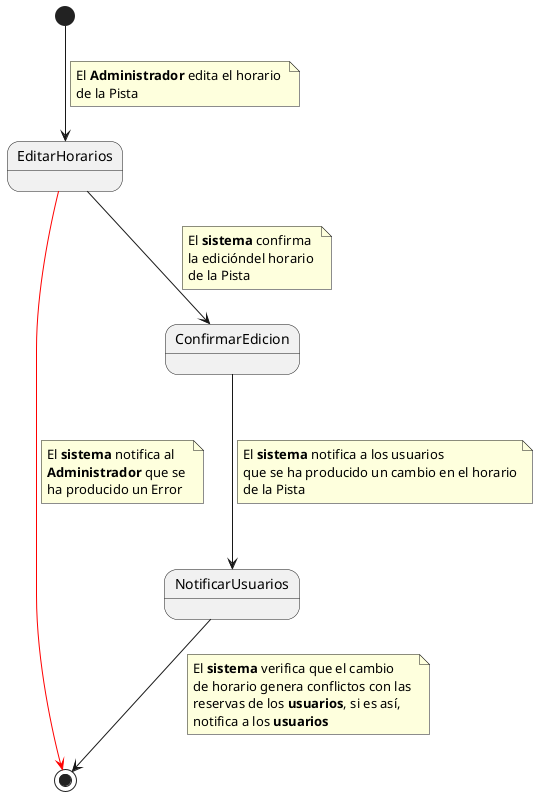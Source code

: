 @startuml
[*] -->  EditarHorarios
note on link
El **Administrador** edita el horario 
de la Pista
end note
EditarHorarios --> ConfirmarEdicion
note on link
El **sistema** confirma 
la edicióndel horario 
de la Pista
end note

EditarHorarios -[#red]> [*]
note on link
El **sistema** notifica al 
**Administrador** que se 
ha producido un Error
end note
ConfirmarEdicion ---> NotificarUsuarios
note on link
El **sistema** notifica a los usuarios
que se ha producido un cambio en el horario
de la Pista
end note
NotificarUsuarios --> [*] 
note on link
El **sistema** verifica que el cambio
de horario genera conflictos con las 
reservas de los **usuarios**, si es así,
notifica a los **usuarios**
end note

@enduml
